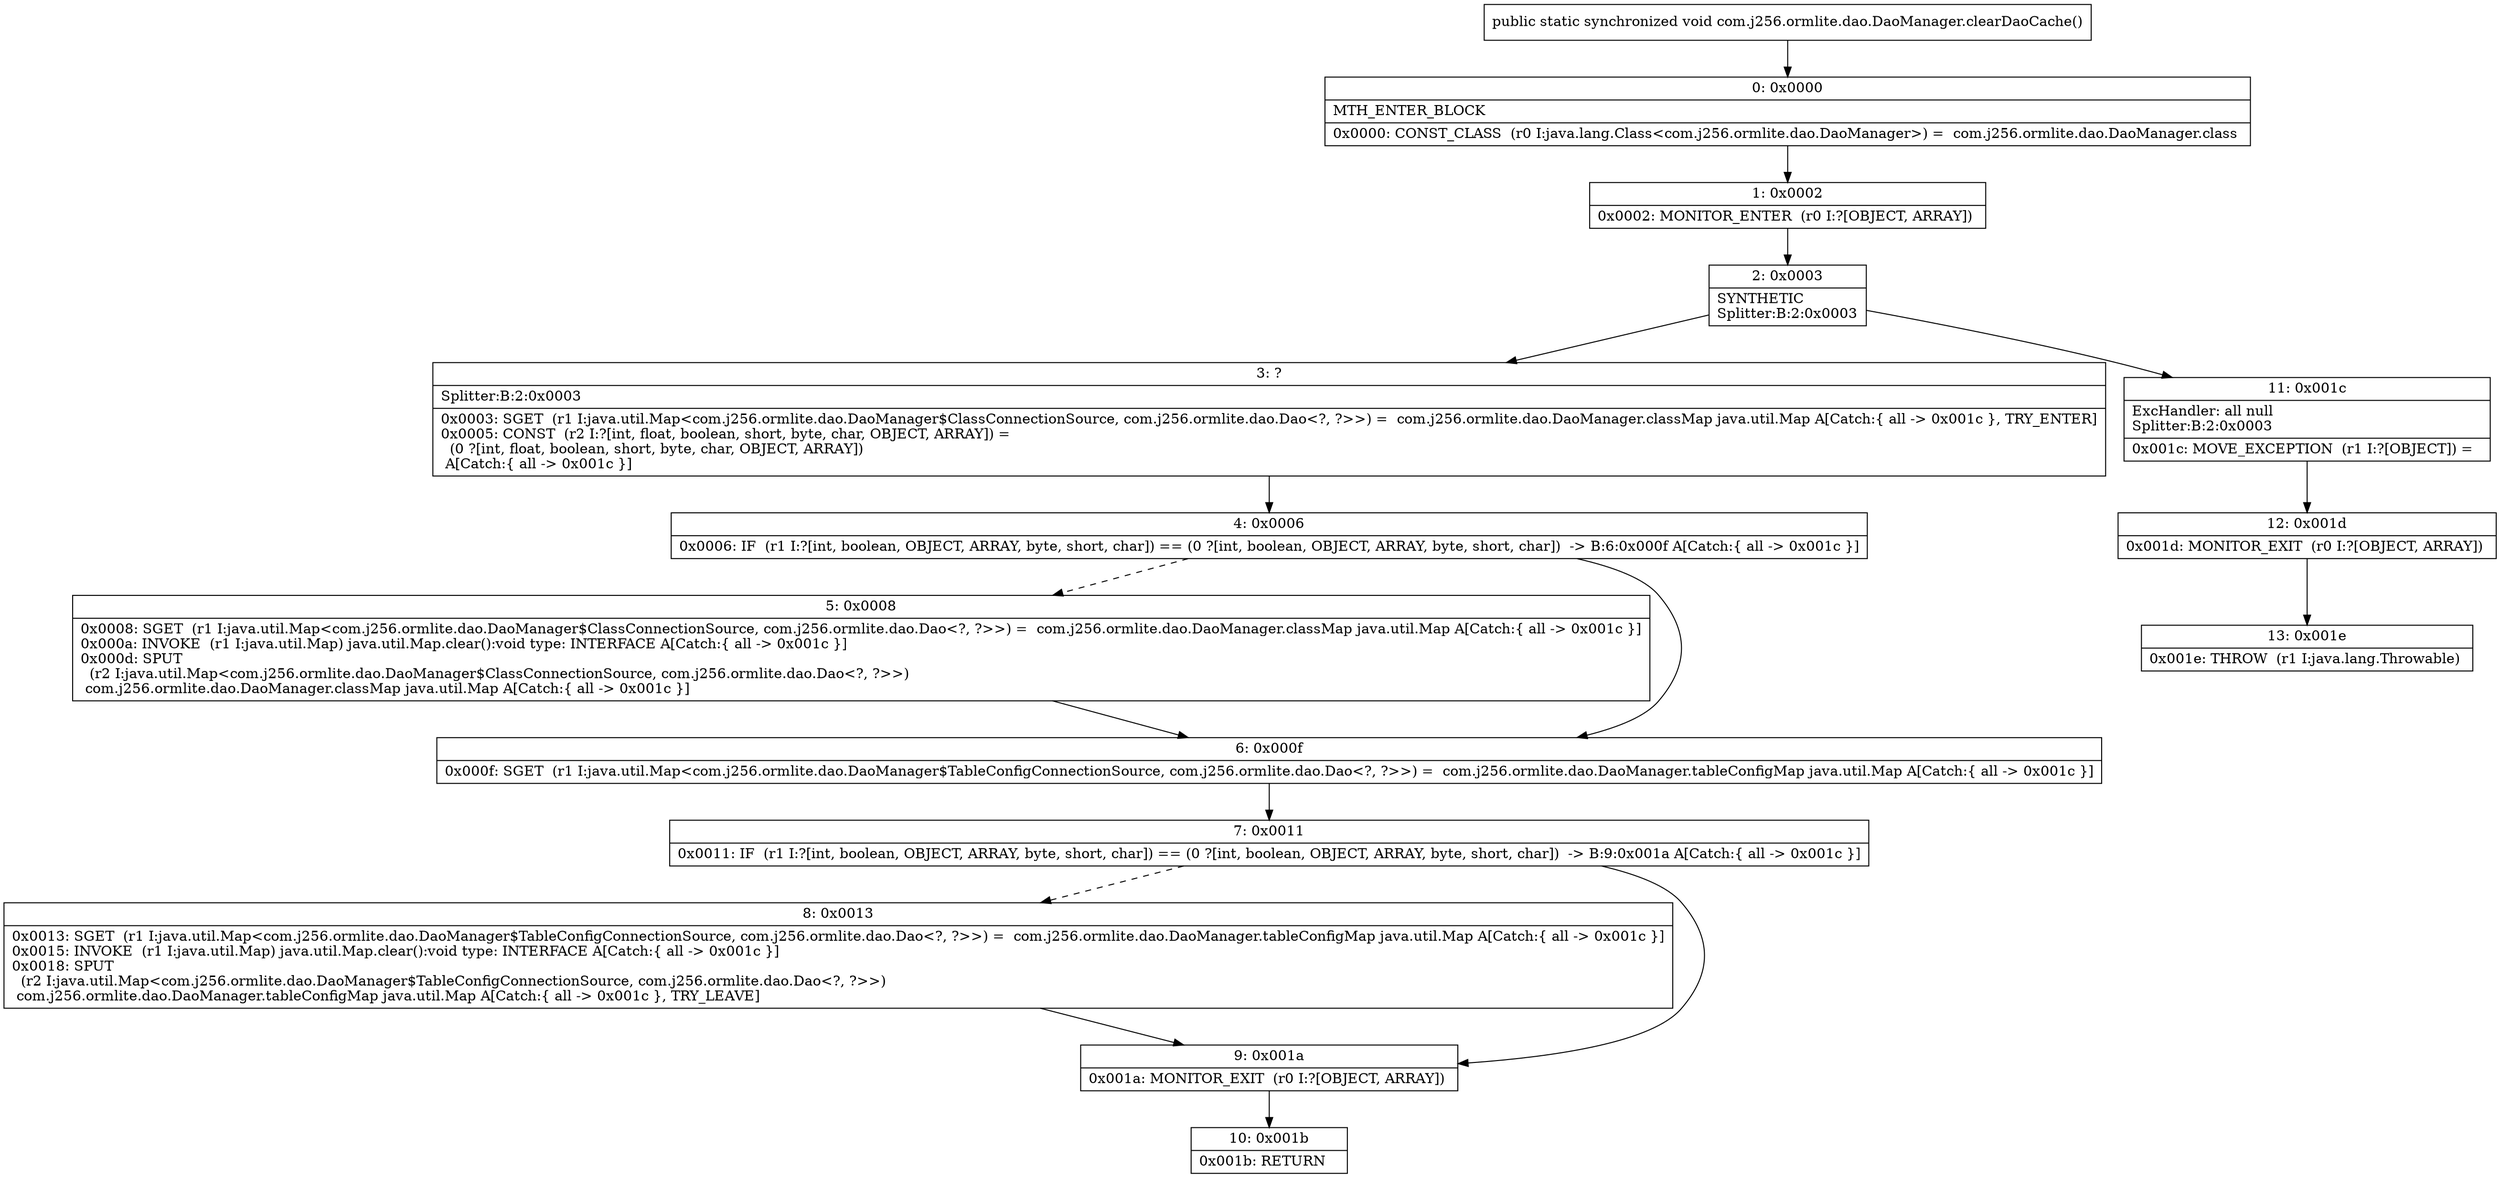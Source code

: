 digraph "CFG forcom.j256.ormlite.dao.DaoManager.clearDaoCache()V" {
Node_0 [shape=record,label="{0\:\ 0x0000|MTH_ENTER_BLOCK\l|0x0000: CONST_CLASS  (r0 I:java.lang.Class\<com.j256.ormlite.dao.DaoManager\>) =  com.j256.ormlite.dao.DaoManager.class \l}"];
Node_1 [shape=record,label="{1\:\ 0x0002|0x0002: MONITOR_ENTER  (r0 I:?[OBJECT, ARRAY]) \l}"];
Node_2 [shape=record,label="{2\:\ 0x0003|SYNTHETIC\lSplitter:B:2:0x0003\l}"];
Node_3 [shape=record,label="{3\:\ ?|Splitter:B:2:0x0003\l|0x0003: SGET  (r1 I:java.util.Map\<com.j256.ormlite.dao.DaoManager$ClassConnectionSource, com.j256.ormlite.dao.Dao\<?, ?\>\>) =  com.j256.ormlite.dao.DaoManager.classMap java.util.Map A[Catch:\{ all \-\> 0x001c \}, TRY_ENTER]\l0x0005: CONST  (r2 I:?[int, float, boolean, short, byte, char, OBJECT, ARRAY]) = \l  (0 ?[int, float, boolean, short, byte, char, OBJECT, ARRAY])\l A[Catch:\{ all \-\> 0x001c \}]\l}"];
Node_4 [shape=record,label="{4\:\ 0x0006|0x0006: IF  (r1 I:?[int, boolean, OBJECT, ARRAY, byte, short, char]) == (0 ?[int, boolean, OBJECT, ARRAY, byte, short, char])  \-\> B:6:0x000f A[Catch:\{ all \-\> 0x001c \}]\l}"];
Node_5 [shape=record,label="{5\:\ 0x0008|0x0008: SGET  (r1 I:java.util.Map\<com.j256.ormlite.dao.DaoManager$ClassConnectionSource, com.j256.ormlite.dao.Dao\<?, ?\>\>) =  com.j256.ormlite.dao.DaoManager.classMap java.util.Map A[Catch:\{ all \-\> 0x001c \}]\l0x000a: INVOKE  (r1 I:java.util.Map) java.util.Map.clear():void type: INTERFACE A[Catch:\{ all \-\> 0x001c \}]\l0x000d: SPUT  \l  (r2 I:java.util.Map\<com.j256.ormlite.dao.DaoManager$ClassConnectionSource, com.j256.ormlite.dao.Dao\<?, ?\>\>)\l com.j256.ormlite.dao.DaoManager.classMap java.util.Map A[Catch:\{ all \-\> 0x001c \}]\l}"];
Node_6 [shape=record,label="{6\:\ 0x000f|0x000f: SGET  (r1 I:java.util.Map\<com.j256.ormlite.dao.DaoManager$TableConfigConnectionSource, com.j256.ormlite.dao.Dao\<?, ?\>\>) =  com.j256.ormlite.dao.DaoManager.tableConfigMap java.util.Map A[Catch:\{ all \-\> 0x001c \}]\l}"];
Node_7 [shape=record,label="{7\:\ 0x0011|0x0011: IF  (r1 I:?[int, boolean, OBJECT, ARRAY, byte, short, char]) == (0 ?[int, boolean, OBJECT, ARRAY, byte, short, char])  \-\> B:9:0x001a A[Catch:\{ all \-\> 0x001c \}]\l}"];
Node_8 [shape=record,label="{8\:\ 0x0013|0x0013: SGET  (r1 I:java.util.Map\<com.j256.ormlite.dao.DaoManager$TableConfigConnectionSource, com.j256.ormlite.dao.Dao\<?, ?\>\>) =  com.j256.ormlite.dao.DaoManager.tableConfigMap java.util.Map A[Catch:\{ all \-\> 0x001c \}]\l0x0015: INVOKE  (r1 I:java.util.Map) java.util.Map.clear():void type: INTERFACE A[Catch:\{ all \-\> 0x001c \}]\l0x0018: SPUT  \l  (r2 I:java.util.Map\<com.j256.ormlite.dao.DaoManager$TableConfigConnectionSource, com.j256.ormlite.dao.Dao\<?, ?\>\>)\l com.j256.ormlite.dao.DaoManager.tableConfigMap java.util.Map A[Catch:\{ all \-\> 0x001c \}, TRY_LEAVE]\l}"];
Node_9 [shape=record,label="{9\:\ 0x001a|0x001a: MONITOR_EXIT  (r0 I:?[OBJECT, ARRAY]) \l}"];
Node_10 [shape=record,label="{10\:\ 0x001b|0x001b: RETURN   \l}"];
Node_11 [shape=record,label="{11\:\ 0x001c|ExcHandler: all null\lSplitter:B:2:0x0003\l|0x001c: MOVE_EXCEPTION  (r1 I:?[OBJECT]) =  \l}"];
Node_12 [shape=record,label="{12\:\ 0x001d|0x001d: MONITOR_EXIT  (r0 I:?[OBJECT, ARRAY]) \l}"];
Node_13 [shape=record,label="{13\:\ 0x001e|0x001e: THROW  (r1 I:java.lang.Throwable) \l}"];
MethodNode[shape=record,label="{public static synchronized void com.j256.ormlite.dao.DaoManager.clearDaoCache() }"];
MethodNode -> Node_0;
Node_0 -> Node_1;
Node_1 -> Node_2;
Node_2 -> Node_3;
Node_2 -> Node_11;
Node_3 -> Node_4;
Node_4 -> Node_5[style=dashed];
Node_4 -> Node_6;
Node_5 -> Node_6;
Node_6 -> Node_7;
Node_7 -> Node_8[style=dashed];
Node_7 -> Node_9;
Node_8 -> Node_9;
Node_9 -> Node_10;
Node_11 -> Node_12;
Node_12 -> Node_13;
}

